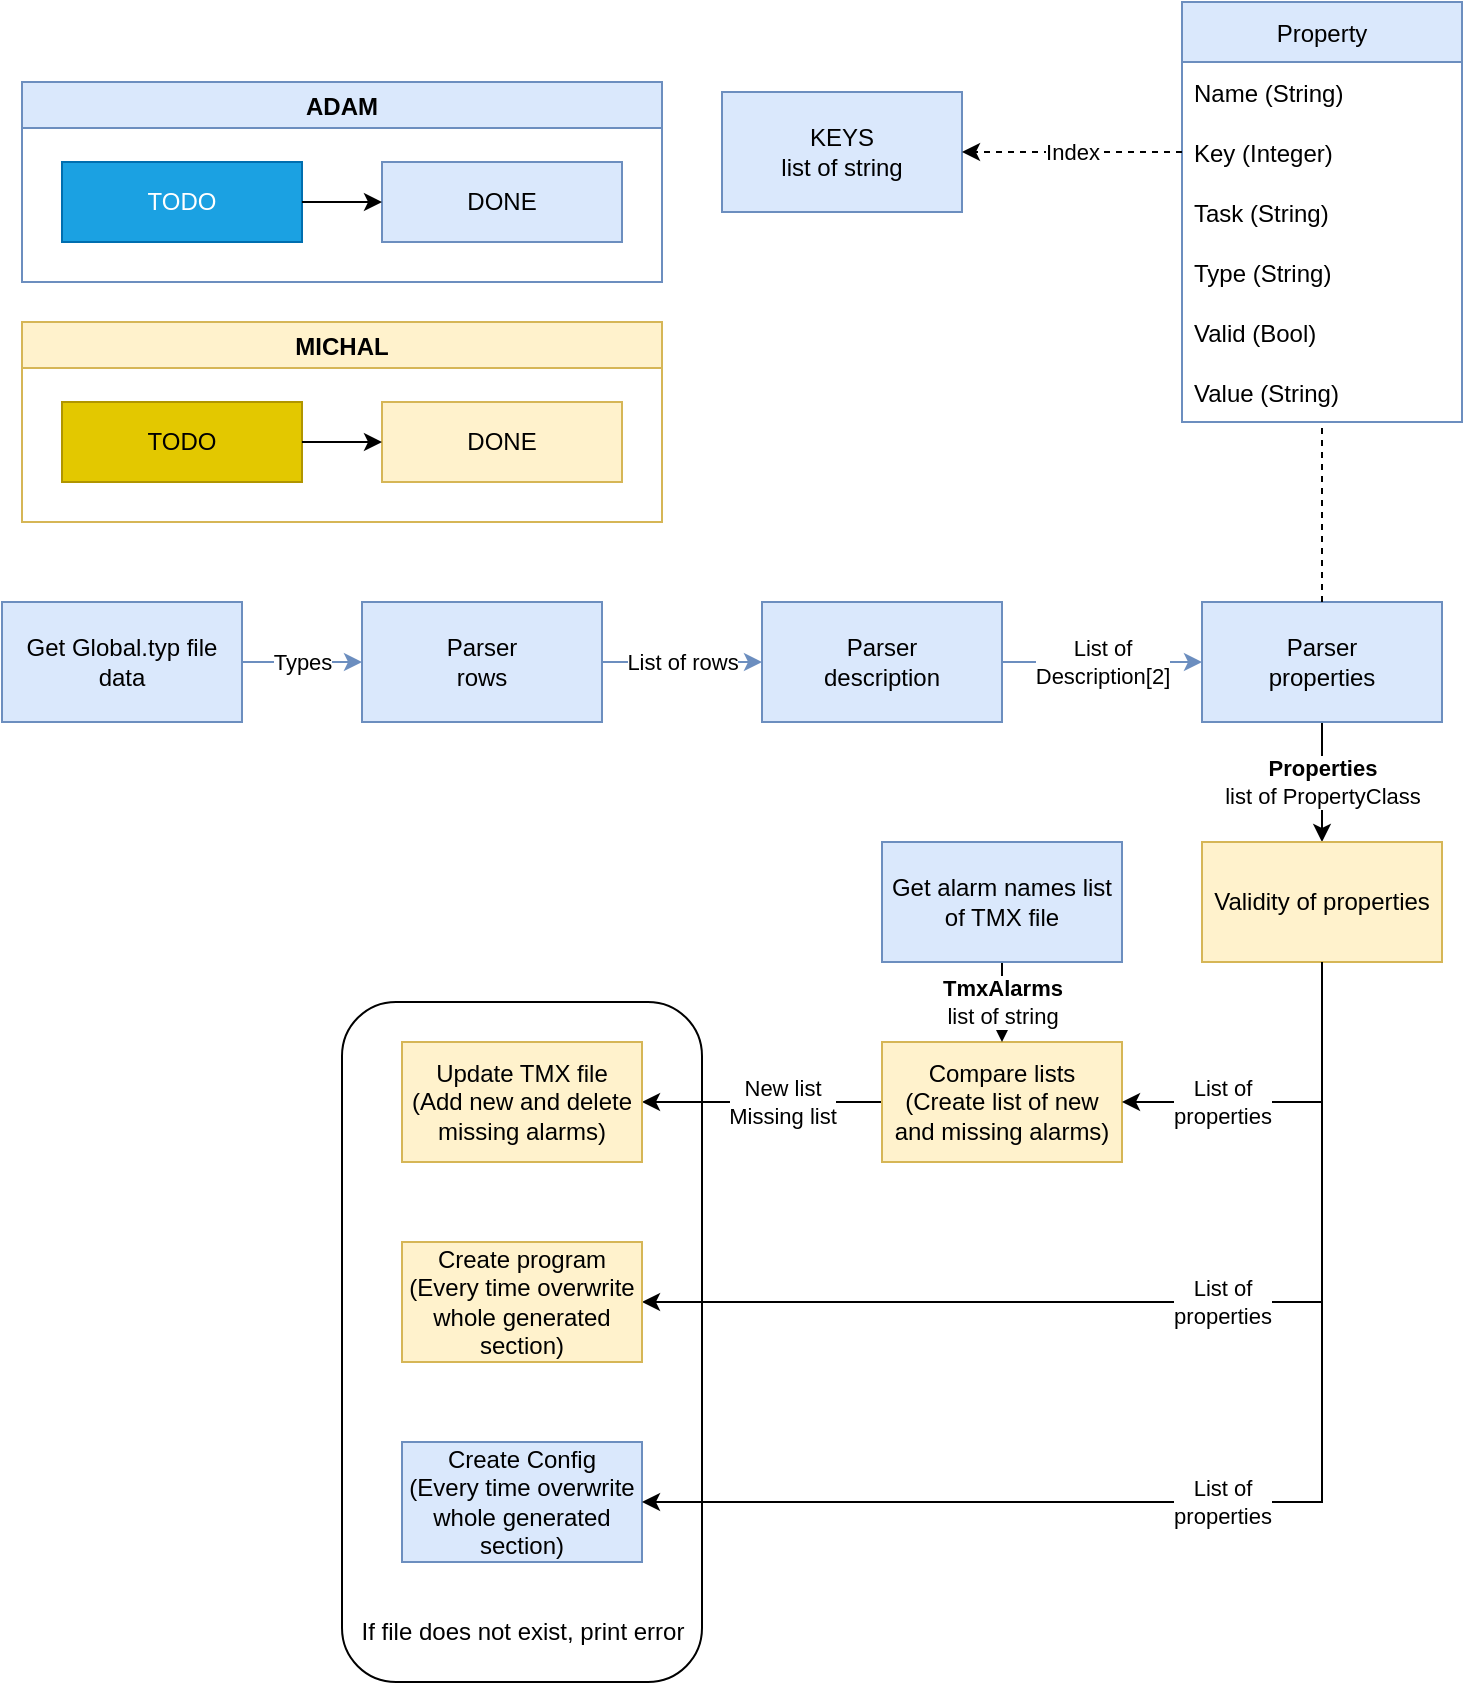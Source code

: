 <mxfile version="15.7.0" type="device"><diagram id="9NWAL7APkjzhfhenOMsG" name="Properties decoder"><mxGraphModel dx="1422" dy="762" grid="1" gridSize="10" guides="1" tooltips="1" connect="1" arrows="1" fold="1" page="1" pageScale="1" pageWidth="827" pageHeight="1169" math="0" shadow="0"><root><mxCell id="0"/><mxCell id="1" parent="0"/><mxCell id="HzwpLAhCbGpcK4hViFHr-84" value="" style="rounded=1;whiteSpace=wrap;html=1;labelBackgroundColor=none;" parent="1" vertex="1"><mxGeometry x="210" y="620" width="180" height="340" as="geometry"/></mxCell><mxCell id="HzwpLAhCbGpcK4hViFHr-85" value="Property" style="swimlane;fontStyle=0;childLayout=stackLayout;horizontal=1;startSize=30;horizontalStack=0;resizeParent=1;resizeParentMax=0;resizeLast=0;collapsible=1;marginBottom=0;fillColor=#dae8fc;strokeColor=#6c8ebf;" parent="1" vertex="1"><mxGeometry x="630" y="120" width="140" height="210" as="geometry"/></mxCell><mxCell id="HzwpLAhCbGpcK4hViFHr-115" value="Name (String)" style="text;strokeColor=none;fillColor=none;align=left;verticalAlign=middle;spacingLeft=4;spacingRight=4;overflow=hidden;points=[[0,0.5],[1,0.5]];portConstraint=eastwest;rotatable=0;" parent="HzwpLAhCbGpcK4hViFHr-85" vertex="1"><mxGeometry y="30" width="140" height="30" as="geometry"/></mxCell><mxCell id="HzwpLAhCbGpcK4hViFHr-86" value="Key (Integer)" style="text;strokeColor=none;fillColor=none;align=left;verticalAlign=middle;spacingLeft=4;spacingRight=4;overflow=hidden;points=[[0,0.5],[1,0.5]];portConstraint=eastwest;rotatable=0;" parent="HzwpLAhCbGpcK4hViFHr-85" vertex="1"><mxGeometry y="60" width="140" height="30" as="geometry"/></mxCell><mxCell id="HzwpLAhCbGpcK4hViFHr-89" value="Task (String)" style="text;strokeColor=none;fillColor=none;align=left;verticalAlign=middle;spacingLeft=4;spacingRight=4;overflow=hidden;points=[[0,0.5],[1,0.5]];portConstraint=eastwest;rotatable=0;" parent="HzwpLAhCbGpcK4hViFHr-85" vertex="1"><mxGeometry y="90" width="140" height="30" as="geometry"/></mxCell><mxCell id="HzwpLAhCbGpcK4hViFHr-116" value="Type (String)" style="text;strokeColor=none;fillColor=none;align=left;verticalAlign=middle;spacingLeft=4;spacingRight=4;overflow=hidden;points=[[0,0.5],[1,0.5]];portConstraint=eastwest;rotatable=0;" parent="HzwpLAhCbGpcK4hViFHr-85" vertex="1"><mxGeometry y="120" width="140" height="30" as="geometry"/></mxCell><mxCell id="HzwpLAhCbGpcK4hViFHr-87" value="Valid (Bool)" style="text;strokeColor=none;fillColor=none;align=left;verticalAlign=middle;spacingLeft=4;spacingRight=4;overflow=hidden;points=[[0,0.5],[1,0.5]];portConstraint=eastwest;rotatable=0;" parent="HzwpLAhCbGpcK4hViFHr-85" vertex="1"><mxGeometry y="150" width="140" height="30" as="geometry"/></mxCell><mxCell id="HzwpLAhCbGpcK4hViFHr-88" value="Value (String)" style="text;strokeColor=none;fillColor=none;align=left;verticalAlign=middle;spacingLeft=4;spacingRight=4;overflow=hidden;points=[[0,0.5],[1,0.5]];portConstraint=eastwest;rotatable=0;" parent="HzwpLAhCbGpcK4hViFHr-85" vertex="1"><mxGeometry y="180" width="140" height="30" as="geometry"/></mxCell><mxCell id="HzwpLAhCbGpcK4hViFHr-90" value="List of &lt;br&gt;Description[2]" style="edgeStyle=orthogonalEdgeStyle;rounded=0;orthogonalLoop=1;jettySize=auto;html=1;entryX=0;entryY=0.5;entryDx=0;entryDy=0;fillColor=#dae8fc;strokeColor=#6c8ebf;" parent="1" source="HzwpLAhCbGpcK4hViFHr-91" target="HzwpLAhCbGpcK4hViFHr-95" edge="1"><mxGeometry relative="1" as="geometry"><mxPoint x="594.0" y="465" as="targetPoint"/></mxGeometry></mxCell><mxCell id="HzwpLAhCbGpcK4hViFHr-91" value="Parser&lt;br&gt;description" style="rounded=0;whiteSpace=wrap;html=1;fillColor=#dae8fc;strokeColor=#6c8ebf;" parent="1" vertex="1"><mxGeometry x="420" y="420" width="120" height="60" as="geometry"/></mxCell><mxCell id="HzwpLAhCbGpcK4hViFHr-92" value="List of rows" style="edgeStyle=orthogonalEdgeStyle;rounded=0;orthogonalLoop=1;jettySize=auto;html=1;exitX=1;exitY=0.5;exitDx=0;exitDy=0;fillColor=#dae8fc;strokeColor=#6c8ebf;" parent="1" source="HzwpLAhCbGpcK4hViFHr-93" target="HzwpLAhCbGpcK4hViFHr-91" edge="1"><mxGeometry relative="1" as="geometry"><mxPoint x="450" y="450" as="sourcePoint"/></mxGeometry></mxCell><mxCell id="HzwpLAhCbGpcK4hViFHr-93" value="Parser&lt;br&gt;rows" style="rounded=0;whiteSpace=wrap;html=1;fillColor=#dae8fc;strokeColor=#6c8ebf;" parent="1" vertex="1"><mxGeometry x="220" y="420" width="120" height="60" as="geometry"/></mxCell><mxCell id="HzwpLAhCbGpcK4hViFHr-94" value="&lt;b&gt;Properties&lt;/b&gt;&lt;br&gt;list of PropertyClass" style="edgeStyle=orthogonalEdgeStyle;rounded=0;orthogonalLoop=1;jettySize=auto;html=1;exitX=0.5;exitY=1;exitDx=0;exitDy=0;" parent="1" source="HzwpLAhCbGpcK4hViFHr-95" target="HzwpLAhCbGpcK4hViFHr-98" edge="1"><mxGeometry relative="1" as="geometry"/></mxCell><mxCell id="HzwpLAhCbGpcK4hViFHr-95" value="Parser&lt;br&gt;properties" style="rounded=0;whiteSpace=wrap;html=1;fillColor=#dae8fc;strokeColor=#6c8ebf;" parent="1" vertex="1"><mxGeometry x="640" y="420" width="120" height="60" as="geometry"/></mxCell><mxCell id="HzwpLAhCbGpcK4hViFHr-96" value="" style="endArrow=none;dashed=1;html=1;rounded=0;exitX=0.5;exitY=0;exitDx=0;exitDy=0;" parent="1" source="HzwpLAhCbGpcK4hViFHr-95" target="HzwpLAhCbGpcK4hViFHr-85" edge="1"><mxGeometry width="50" height="50" relative="1" as="geometry"><mxPoint x="640" y="420" as="sourcePoint"/><mxPoint x="530" y="320" as="targetPoint"/></mxGeometry></mxCell><mxCell id="HzwpLAhCbGpcK4hViFHr-97" value="List of&lt;br&gt;properties" style="edgeStyle=orthogonalEdgeStyle;rounded=0;orthogonalLoop=1;jettySize=auto;html=1;entryX=1;entryY=0.5;entryDx=0;entryDy=0;" parent="1" source="HzwpLAhCbGpcK4hViFHr-98" target="HzwpLAhCbGpcK4hViFHr-101" edge="1"><mxGeometry x="-0.137" relative="1" as="geometry"><mxPoint x="700" y="710" as="targetPoint"/><Array as="points"><mxPoint x="700" y="770"/></Array><mxPoint as="offset"/></mxGeometry></mxCell><mxCell id="HzwpLAhCbGpcK4hViFHr-98" value="Validity&amp;nbsp;of properties" style="rounded=0;whiteSpace=wrap;html=1;fillColor=#fff2cc;strokeColor=#d6b656;" parent="1" vertex="1"><mxGeometry x="640" y="540" width="120" height="60" as="geometry"/></mxCell><mxCell id="HzwpLAhCbGpcK4hViFHr-99" value="KEYS&lt;br&gt;list of string" style="rounded=0;whiteSpace=wrap;html=1;fillColor=#dae8fc;strokeColor=#6c8ebf;" parent="1" vertex="1"><mxGeometry x="400" y="165" width="120" height="60" as="geometry"/></mxCell><mxCell id="HzwpLAhCbGpcK4hViFHr-100" value="Index" style="edgeStyle=orthogonalEdgeStyle;rounded=0;orthogonalLoop=1;jettySize=auto;html=1;exitX=0;exitY=0.5;exitDx=0;exitDy=0;entryX=1;entryY=0.5;entryDx=0;entryDy=0;dashed=1;" parent="1" source="HzwpLAhCbGpcK4hViFHr-86" target="HzwpLAhCbGpcK4hViFHr-99" edge="1"><mxGeometry relative="1" as="geometry"/></mxCell><mxCell id="HzwpLAhCbGpcK4hViFHr-101" value="Create program&lt;br&gt;(Every time overwrite whole generated section)" style="whiteSpace=wrap;html=1;rounded=0;fillColor=#fff2cc;strokeColor=#d6b656;" parent="1" vertex="1"><mxGeometry x="240" y="740" width="120" height="60" as="geometry"/></mxCell><mxCell id="HzwpLAhCbGpcK4hViFHr-102" value="Create Config&lt;br&gt;(Every time overwrite whole generated section)" style="whiteSpace=wrap;html=1;rounded=0;fillColor=#dae8fc;strokeColor=#6c8ebf;" parent="1" vertex="1"><mxGeometry x="240" y="840" width="120" height="60" as="geometry"/></mxCell><mxCell id="HzwpLAhCbGpcK4hViFHr-103" value="Types" style="edgeStyle=orthogonalEdgeStyle;rounded=0;orthogonalLoop=1;jettySize=auto;html=1;entryX=0;entryY=0.5;entryDx=0;entryDy=0;fillColor=#dae8fc;strokeColor=#6c8ebf;" parent="1" source="HzwpLAhCbGpcK4hViFHr-104" target="HzwpLAhCbGpcK4hViFHr-93" edge="1"><mxGeometry relative="1" as="geometry"/></mxCell><mxCell id="HzwpLAhCbGpcK4hViFHr-104" value="Get Global.typ file data" style="rounded=0;whiteSpace=wrap;html=1;fillColor=#dae8fc;strokeColor=#6c8ebf;" parent="1" vertex="1"><mxGeometry x="40" y="420" width="120" height="60" as="geometry"/></mxCell><mxCell id="HzwpLAhCbGpcK4hViFHr-105" value="List of&lt;br&gt;properties" style="edgeStyle=orthogonalEdgeStyle;rounded=0;orthogonalLoop=1;jettySize=auto;html=1;entryX=1;entryY=0.5;entryDx=0;entryDy=0;exitX=0.5;exitY=1;exitDx=0;exitDy=0;" parent="1" source="HzwpLAhCbGpcK4hViFHr-98" target="HzwpLAhCbGpcK4hViFHr-102" edge="1"><mxGeometry x="0.049" relative="1" as="geometry"><mxPoint x="710" y="660" as="sourcePoint"/><mxPoint x="570" y="730" as="targetPoint"/><Array as="points"><mxPoint x="700" y="870"/></Array><mxPoint as="offset"/></mxGeometry></mxCell><mxCell id="HzwpLAhCbGpcK4hViFHr-108" value="New list&lt;br&gt;Missing list" style="edgeStyle=orthogonalEdgeStyle;rounded=0;orthogonalLoop=1;jettySize=auto;html=1;" parent="1" source="HzwpLAhCbGpcK4hViFHr-109" target="HzwpLAhCbGpcK4hViFHr-114" edge="1"><mxGeometry x="-0.167" relative="1" as="geometry"><mxPoint as="offset"/></mxGeometry></mxCell><mxCell id="HzwpLAhCbGpcK4hViFHr-109" value="Compare lists&lt;br&gt;(Create list of new and missing alarms)" style="rounded=0;whiteSpace=wrap;html=1;fillColor=#fff2cc;strokeColor=#d6b656;" parent="1" vertex="1"><mxGeometry x="480" y="640" width="120" height="60" as="geometry"/></mxCell><mxCell id="HzwpLAhCbGpcK4hViFHr-110" value="&lt;b&gt;TmxAlarms&lt;br&gt;&lt;/b&gt;list of string" style="edgeStyle=orthogonalEdgeStyle;rounded=0;orthogonalLoop=1;jettySize=auto;html=1;" parent="1" source="HzwpLAhCbGpcK4hViFHr-111" target="HzwpLAhCbGpcK4hViFHr-109" edge="1"><mxGeometry relative="1" as="geometry"/></mxCell><mxCell id="HzwpLAhCbGpcK4hViFHr-111" value="Get alarm names list of TMX file" style="rounded=0;whiteSpace=wrap;html=1;fillColor=#dae8fc;strokeColor=#6c8ebf;" parent="1" vertex="1"><mxGeometry x="480" y="540" width="120" height="60" as="geometry"/></mxCell><mxCell id="HzwpLAhCbGpcK4hViFHr-112" value="List of&lt;br&gt;properties" style="edgeStyle=orthogonalEdgeStyle;rounded=0;orthogonalLoop=1;jettySize=auto;html=1;entryX=1;entryY=0.5;entryDx=0;entryDy=0;exitX=0.5;exitY=1;exitDx=0;exitDy=0;" parent="1" source="HzwpLAhCbGpcK4hViFHr-98" target="HzwpLAhCbGpcK4hViFHr-109" edge="1"><mxGeometry x="0.412" relative="1" as="geometry"><mxPoint x="710" y="610" as="sourcePoint"/><mxPoint x="550" y="780" as="targetPoint"/><Array as="points"><mxPoint x="700" y="670"/></Array><mxPoint as="offset"/></mxGeometry></mxCell><mxCell id="HzwpLAhCbGpcK4hViFHr-113" value="If file does not exist, print error" style="text;html=1;align=center;verticalAlign=middle;resizable=0;points=[];autosize=1;strokeColor=none;fillColor=none;" parent="1" vertex="1"><mxGeometry x="210" y="925" width="180" height="20" as="geometry"/></mxCell><mxCell id="HzwpLAhCbGpcK4hViFHr-114" value="Update TMX file&lt;br&gt;(Add new and delete missing alarms)" style="rounded=0;whiteSpace=wrap;html=1;fillColor=#fff2cc;strokeColor=#d6b656;" parent="1" vertex="1"><mxGeometry x="240" y="640" width="120" height="60" as="geometry"/></mxCell><mxCell id="QvO_6JArTD7BzE3vEbCa-9" value="ADAM" style="swimlane;fillColor=#dae8fc;strokeColor=#6c8ebf;" parent="1" vertex="1"><mxGeometry x="50" y="160" width="320" height="100" as="geometry"/></mxCell><mxCell id="HzwpLAhCbGpcK4hViFHr-106" value="TODO" style="rounded=0;whiteSpace=wrap;html=1;fillColor=#1ba1e2;strokeColor=#006EAF;fontColor=#ffffff;" parent="QvO_6JArTD7BzE3vEbCa-9" vertex="1"><mxGeometry x="20" y="40" width="120" height="40" as="geometry"/></mxCell><mxCell id="QvO_6JArTD7BzE3vEbCa-3" value="DONE" style="rounded=0;whiteSpace=wrap;html=1;fillColor=#dae8fc;strokeColor=#6c8ebf;" parent="QvO_6JArTD7BzE3vEbCa-9" vertex="1"><mxGeometry x="180" y="40" width="120" height="40" as="geometry"/></mxCell><mxCell id="QvO_6JArTD7BzE3vEbCa-2" value="" style="edgeStyle=orthogonalEdgeStyle;rounded=0;orthogonalLoop=1;jettySize=auto;html=1;entryX=0;entryY=0.5;entryDx=0;entryDy=0;" parent="QvO_6JArTD7BzE3vEbCa-9" source="HzwpLAhCbGpcK4hViFHr-106" target="QvO_6JArTD7BzE3vEbCa-3" edge="1"><mxGeometry relative="1" as="geometry"><mxPoint x="-210" y="10" as="targetPoint"/></mxGeometry></mxCell><mxCell id="QvO_6JArTD7BzE3vEbCa-10" value="MICHAL" style="swimlane;fillColor=#fff2cc;strokeColor=#d6b656;" parent="1" vertex="1"><mxGeometry x="50" y="280" width="320" height="100" as="geometry"><mxRectangle x="50" y="280" width="80" height="23" as="alternateBounds"/></mxGeometry></mxCell><mxCell id="QvO_6JArTD7BzE3vEbCa-11" value="TODO" style="rounded=0;whiteSpace=wrap;html=1;fillColor=#e3c800;strokeColor=#B09500;fontColor=#000000;" parent="QvO_6JArTD7BzE3vEbCa-10" vertex="1"><mxGeometry x="20" y="40" width="120" height="40" as="geometry"/></mxCell><mxCell id="QvO_6JArTD7BzE3vEbCa-12" value="DONE" style="rounded=0;whiteSpace=wrap;html=1;fillColor=#fff2cc;strokeColor=#d6b656;" parent="QvO_6JArTD7BzE3vEbCa-10" vertex="1"><mxGeometry x="180" y="40" width="120" height="40" as="geometry"/></mxCell><mxCell id="QvO_6JArTD7BzE3vEbCa-13" value="" style="edgeStyle=orthogonalEdgeStyle;rounded=0;orthogonalLoop=1;jettySize=auto;html=1;entryX=0;entryY=0.5;entryDx=0;entryDy=0;" parent="QvO_6JArTD7BzE3vEbCa-10" source="QvO_6JArTD7BzE3vEbCa-11" target="QvO_6JArTD7BzE3vEbCa-12" edge="1"><mxGeometry relative="1" as="geometry"><mxPoint x="-210" y="10" as="targetPoint"/></mxGeometry></mxCell></root></mxGraphModel></diagram></mxfile>
